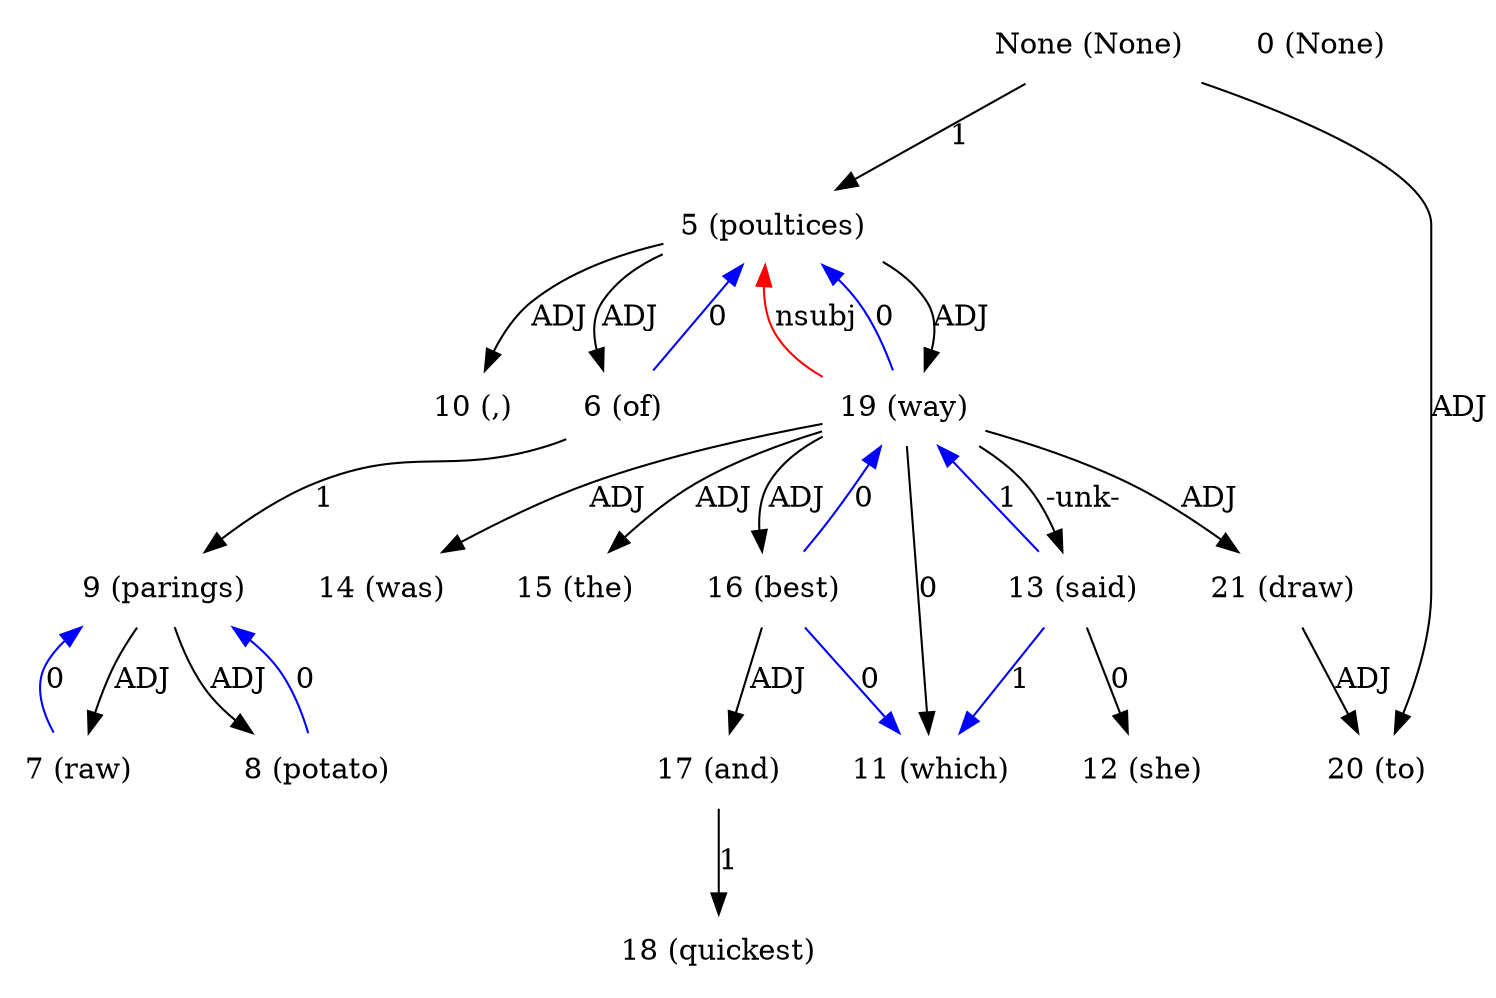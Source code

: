 digraph G{
edge [dir=forward]
node [shape=plaintext]

None [label="None (None)"]
None -> 5 [label="1"]
None [label="None (None)"]
None -> 20 [label="ADJ"]
0 [label="0 (None)"]
5 [label="5 (poultices)"]
5 -> 6 [label="ADJ"]
5 -> 10 [label="ADJ"]
5 -> 19 [label="ADJ"]
19 -> 5 [label="nsubj", color="red"]
6 [label="6 (of)"]
6 -> 9 [label="1"]
6 -> 5 [label="0", color="blue"]
7 [label="7 (raw)"]
7 -> 9 [label="0", color="blue"]
8 [label="8 (potato)"]
8 -> 9 [label="0", color="blue"]
9 [label="9 (parings)"]
9 -> 7 [label="ADJ"]
9 -> 8 [label="ADJ"]
10 [label="10 (,)"]
11 [label="11 (which)"]
12 [label="12 (she)"]
13 [label="13 (said)"]
13 -> 11 [label="1", color="blue"]
13 -> 19 [label="1", color="blue"]
13 -> 12 [label="0"]
14 [label="14 (was)"]
15 [label="15 (the)"]
16 [label="16 (best)"]
16 -> 19 [label="0", color="blue"]
16 -> 11 [label="0", color="blue"]
16 -> 17 [label="ADJ"]
17 [label="17 (and)"]
17 -> 18 [label="1"]
18 [label="18 (quickest)"]
19 [label="19 (way)"]
19 -> 11 [label="0"]
19 -> 5 [label="0", color="blue"]
19 -> 14 [label="ADJ"]
19 -> 15 [label="ADJ"]
19 -> 16 [label="ADJ"]
19 -> 21 [label="ADJ"]
19 -> 13 [label="-unk-"]
20 [label="20 (to)"]
21 [label="21 (draw)"]
21 -> 20 [label="ADJ"]
}
